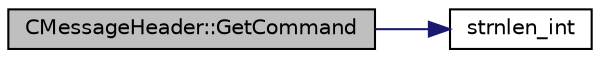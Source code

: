 digraph "CMessageHeader::GetCommand"
{
  edge [fontname="Helvetica",fontsize="10",labelfontname="Helvetica",labelfontsize="10"];
  node [fontname="Helvetica",fontsize="10",shape=record];
  rankdir="LR";
  Node10 [label="CMessageHeader::GetCommand",height=0.2,width=0.4,color="black", fillcolor="grey75", style="filled", fontcolor="black"];
  Node10 -> Node11 [color="midnightblue",fontsize="10",style="solid",fontname="Helvetica"];
  Node11 [label="strnlen_int",height=0.2,width=0.4,color="black", fillcolor="white", style="filled",URL="$strnlen_8cpp.html#a8a3eb5982c33e8e772f1a7ef371824db"];
}
